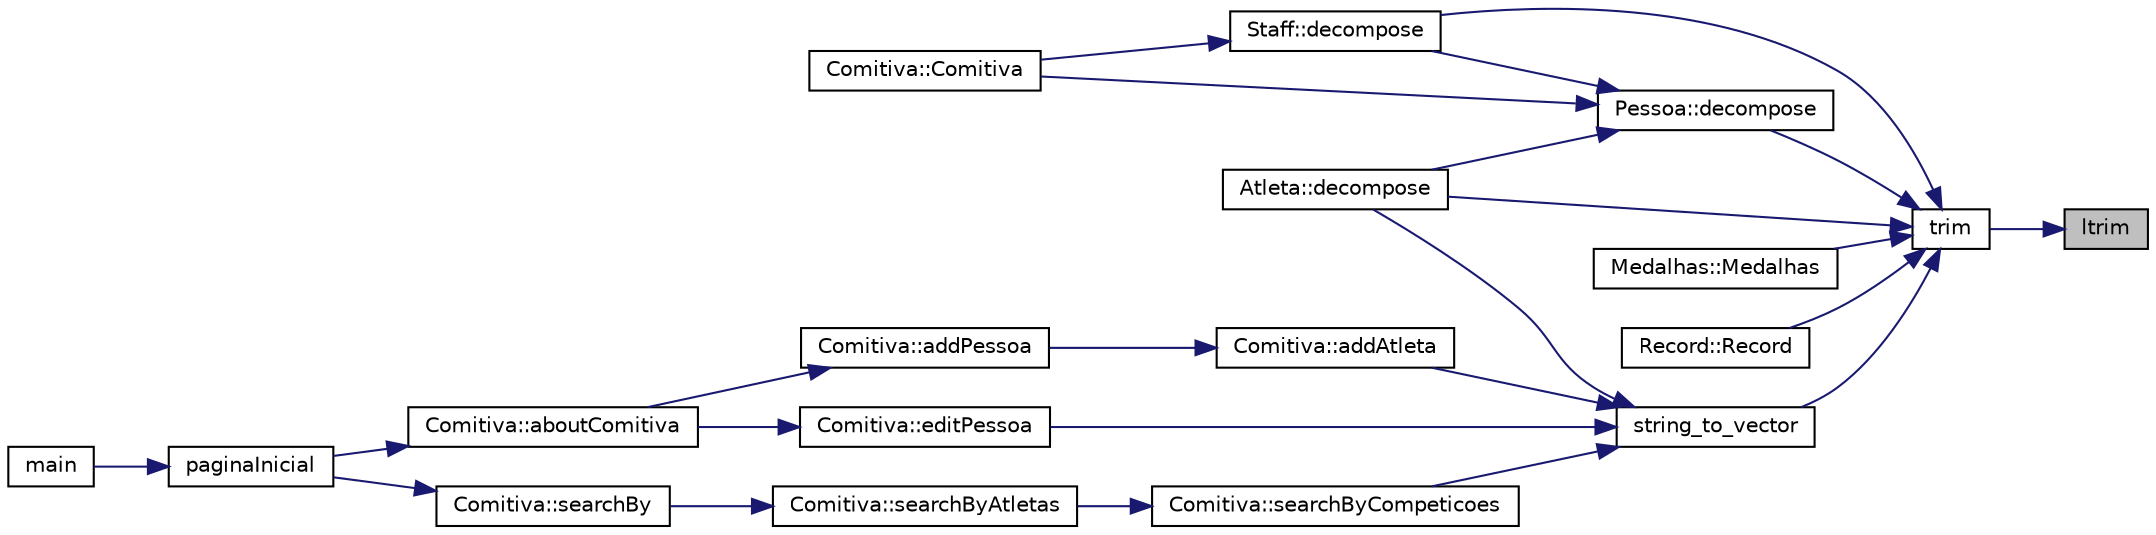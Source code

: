 digraph "ltrim"
{
 // LATEX_PDF_SIZE
  edge [fontname="Helvetica",fontsize="10",labelfontname="Helvetica",labelfontsize="10"];
  node [fontname="Helvetica",fontsize="10",shape=record];
  rankdir="RL";
  Node1 [label="ltrim",height=0.2,width=0.4,color="black", fillcolor="grey75", style="filled", fontcolor="black",tooltip="Remove os espaços no início de uma dada string, passada como argumento."];
  Node1 -> Node2 [dir="back",color="midnightblue",fontsize="10",style="solid",fontname="Helvetica"];
  Node2 [label="trim",height=0.2,width=0.4,color="black", fillcolor="white", style="filled",URL="$utils_8h.html#adc61ec70963fb00fb3ff6648a60bacaf",tooltip="Remove os espaços de uma dada string (no início e no fim), passada como argumento."];
  Node2 -> Node3 [dir="back",color="midnightblue",fontsize="10",style="solid",fontname="Helvetica"];
  Node3 [label="Staff::decompose",height=0.2,width=0.4,color="black", fillcolor="white", style="filled",URL="$class_staff.html#aa7941bdc8d088de051cdce5a53ec316c",tooltip="Decompõe uma linha de um elemento do Staff em \"portugal.txt\" nos argumentos do Staff."];
  Node3 -> Node4 [dir="back",color="midnightblue",fontsize="10",style="solid",fontname="Helvetica"];
  Node4 [label="Comitiva::Comitiva",height=0.2,width=0.4,color="black", fillcolor="white", style="filled",URL="$class_comitiva.html#a68700a6fde336c4c54d662fa319c1ed1",tooltip="Esta função coloca no vetor \"pessoas\" todas as pessoas presentes no ficheiro \"portugal...."];
  Node2 -> Node5 [dir="back",color="midnightblue",fontsize="10",style="solid",fontname="Helvetica"];
  Node5 [label="Atleta::decompose",height=0.2,width=0.4,color="black", fillcolor="white", style="filled",URL="$class_atleta.html#a9103e89f23f9175da52755af968f976f",tooltip="Decompõe os elementos exclusivos de Atleta de uma linha em \"portugal.txt\"."];
  Node2 -> Node6 [dir="back",color="midnightblue",fontsize="10",style="solid",fontname="Helvetica"];
  Node6 [label="Pessoa::decompose",height=0.2,width=0.4,color="black", fillcolor="white", style="filled",URL="$class_pessoa.html#a46f7c8276fa1ad2bf522e0a5740ab6ad",tooltip="Decompõe os elementos comuns de Atleta e Staff de uma linha em \"portugal.txt\"."];
  Node6 -> Node4 [dir="back",color="midnightblue",fontsize="10",style="solid",fontname="Helvetica"];
  Node6 -> Node3 [dir="back",color="midnightblue",fontsize="10",style="solid",fontname="Helvetica"];
  Node6 -> Node5 [dir="back",color="midnightblue",fontsize="10",style="solid",fontname="Helvetica"];
  Node2 -> Node7 [dir="back",color="midnightblue",fontsize="10",style="solid",fontname="Helvetica"];
  Node7 [label="Medalhas::Medalhas",height=0.2,width=0.4,color="black", fillcolor="white", style="filled",URL="$class_medalhas.html#a8340448f75085d2f03606c99b7a69945",tooltip="Cria um objeto da classe Medalhas."];
  Node2 -> Node8 [dir="back",color="midnightblue",fontsize="10",style="solid",fontname="Helvetica"];
  Node8 [label="Record::Record",height=0.2,width=0.4,color="black", fillcolor="white", style="filled",URL="$class_record.html#af99598fb4eaa0ce0ba92efae4290aa9c",tooltip="Cria um objeto da classe Record, que representa um recorde realizado."];
  Node2 -> Node9 [dir="back",color="midnightblue",fontsize="10",style="solid",fontname="Helvetica"];
  Node9 [label="string_to_vector",height=0.2,width=0.4,color="black", fillcolor="white", style="filled",URL="$utils_8h.html#a47b3263df66ddefa2fe54ac4f9fd2247",tooltip="Decompõe uma string com elementos separados por vírgula num vetor com esses elementos."];
  Node9 -> Node10 [dir="back",color="midnightblue",fontsize="10",style="solid",fontname="Helvetica"];
  Node10 [label="Comitiva::addAtleta",height=0.2,width=0.4,color="black", fillcolor="white", style="filled",URL="$class_comitiva.html#ac6da6d49c217dcb87e38d65cf6782bce",tooltip="Esta função adiciona um Atleta à Comitiva."];
  Node10 -> Node11 [dir="back",color="midnightblue",fontsize="10",style="solid",fontname="Helvetica"];
  Node11 [label="Comitiva::addPessoa",height=0.2,width=0.4,color="black", fillcolor="white", style="filled",URL="$class_comitiva.html#aa39a2bd760e619094ce52df5c6d494f3",tooltip="Esta função adiciona uma Pessoa ao vetor \"pessoas\"."];
  Node11 -> Node12 [dir="back",color="midnightblue",fontsize="10",style="solid",fontname="Helvetica"];
  Node12 [label="Comitiva::aboutComitiva",height=0.2,width=0.4,color="black", fillcolor="white", style="filled",URL="$class_comitiva.html#a3781e251409ca01dfdc898e66285c954",tooltip="Esta função mostra as opções para interagir com a Comitiva (adicionar, editar, eliminar,..."];
  Node12 -> Node13 [dir="back",color="midnightblue",fontsize="10",style="solid",fontname="Helvetica"];
  Node13 [label="paginaInicial",height=0.2,width=0.4,color="black", fillcolor="white", style="filled",URL="$menu_8h.html#a96dac07912e4edb4cb4e758e0130cf0d",tooltip="Esta função é o página inicial do programa. Todos os objetivos do projeto se fazem dentro desta funçã..."];
  Node13 -> Node14 [dir="back",color="midnightblue",fontsize="10",style="solid",fontname="Helvetica"];
  Node14 [label="main",height=0.2,width=0.4,color="black", fillcolor="white", style="filled",URL="$main_8cpp.html#ae66f6b31b5ad750f1fe042a706a4e3d4",tooltip=" "];
  Node9 -> Node5 [dir="back",color="midnightblue",fontsize="10",style="solid",fontname="Helvetica"];
  Node9 -> Node15 [dir="back",color="midnightblue",fontsize="10",style="solid",fontname="Helvetica"];
  Node15 [label="Comitiva::editPessoa",height=0.2,width=0.4,color="black", fillcolor="white", style="filled",URL="$class_comitiva.html#ad042557732ad35198efd8e71e0e06c5d",tooltip="Esta função edita as informações de uma Pessoa."];
  Node15 -> Node12 [dir="back",color="midnightblue",fontsize="10",style="solid",fontname="Helvetica"];
  Node9 -> Node16 [dir="back",color="midnightblue",fontsize="10",style="solid",fontname="Helvetica"];
  Node16 [label="Comitiva::searchByCompeticoes",height=0.2,width=0.4,color="black", fillcolor="white", style="filled",URL="$class_comitiva.html#ab0d3484b09e4699e9cae54a8bbe0c8fa",tooltip="Mostra todos os elementos com uma competição específica de um vetor de atletas passado como argumento..."];
  Node16 -> Node17 [dir="back",color="midnightblue",fontsize="10",style="solid",fontname="Helvetica"];
  Node17 [label="Comitiva::searchByAtletas",height=0.2,width=0.4,color="black", fillcolor="white", style="filled",URL="$class_comitiva.html#a74ccf493ee22a6ddecc6743145d5f0bc",tooltip="Menu para procura por Atletas."];
  Node17 -> Node18 [dir="back",color="midnightblue",fontsize="10",style="solid",fontname="Helvetica"];
  Node18 [label="Comitiva::searchBy",height=0.2,width=0.4,color="black", fillcolor="white", style="filled",URL="$class_comitiva.html#a2c0ae448510e58a00b1ee64d9948b383",tooltip="Apenas chama a função de pesquisa que o utilizador escolher."];
  Node18 -> Node13 [dir="back",color="midnightblue",fontsize="10",style="solid",fontname="Helvetica"];
}
